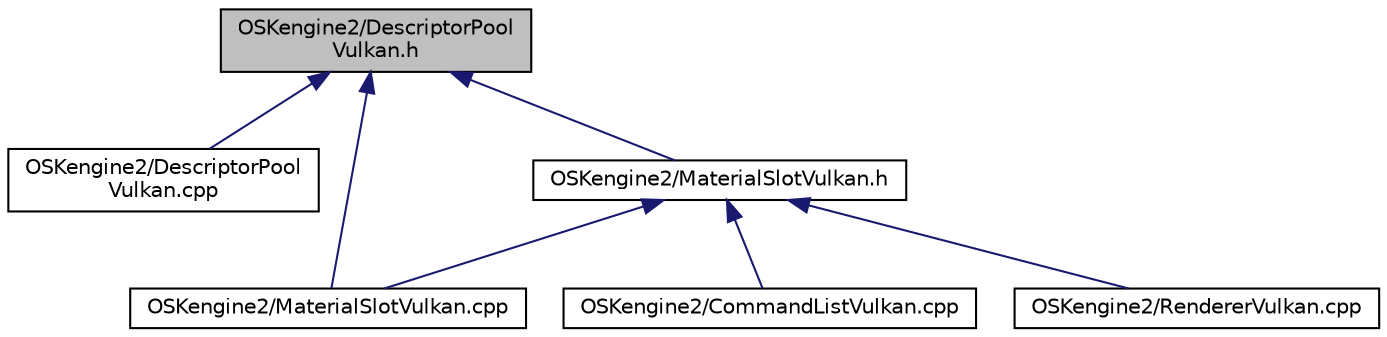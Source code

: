 digraph "OSKengine2/DescriptorPoolVulkan.h"
{
 // LATEX_PDF_SIZE
  edge [fontname="Helvetica",fontsize="10",labelfontname="Helvetica",labelfontsize="10"];
  node [fontname="Helvetica",fontsize="10",shape=record];
  Node1 [label="OSKengine2/DescriptorPool\lVulkan.h",height=0.2,width=0.4,color="black", fillcolor="grey75", style="filled", fontcolor="black",tooltip=" "];
  Node1 -> Node2 [dir="back",color="midnightblue",fontsize="10",style="solid"];
  Node2 [label="OSKengine2/DescriptorPool\lVulkan.cpp",height=0.2,width=0.4,color="black", fillcolor="white", style="filled",URL="$_descriptor_pool_vulkan_8cpp.html",tooltip=" "];
  Node1 -> Node3 [dir="back",color="midnightblue",fontsize="10",style="solid"];
  Node3 [label="OSKengine2/MaterialSlotVulkan.cpp",height=0.2,width=0.4,color="black", fillcolor="white", style="filled",URL="$_material_slot_vulkan_8cpp.html",tooltip=" "];
  Node1 -> Node4 [dir="back",color="midnightblue",fontsize="10",style="solid"];
  Node4 [label="OSKengine2/MaterialSlotVulkan.h",height=0.2,width=0.4,color="black", fillcolor="white", style="filled",URL="$_material_slot_vulkan_8h.html",tooltip=" "];
  Node4 -> Node5 [dir="back",color="midnightblue",fontsize="10",style="solid"];
  Node5 [label="OSKengine2/CommandListVulkan.cpp",height=0.2,width=0.4,color="black", fillcolor="white", style="filled",URL="$_command_list_vulkan_8cpp.html",tooltip=" "];
  Node4 -> Node3 [dir="back",color="midnightblue",fontsize="10",style="solid"];
  Node4 -> Node6 [dir="back",color="midnightblue",fontsize="10",style="solid"];
  Node6 [label="OSKengine2/RendererVulkan.cpp",height=0.2,width=0.4,color="black", fillcolor="white", style="filled",URL="$_renderer_vulkan_8cpp.html",tooltip=" "];
}
